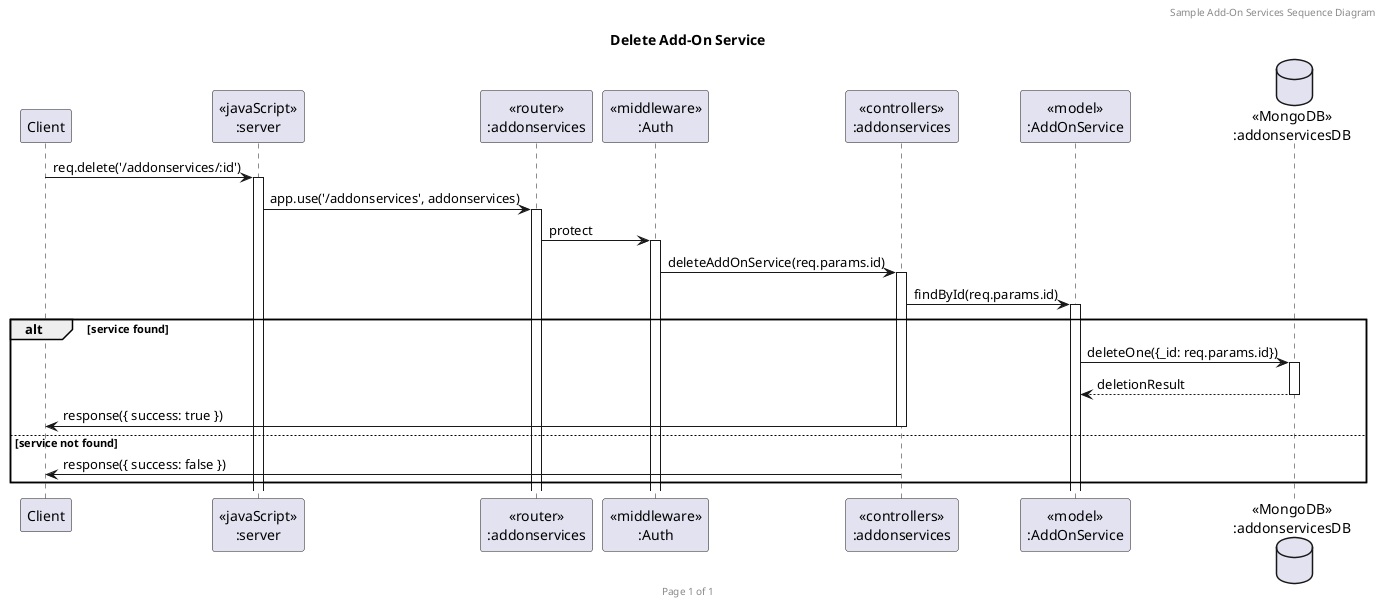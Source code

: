 @startuml Delete Add-On Service

header Sample Add-On Services Sequence Diagram
footer Page %page% of %lastpage%
title "Delete Add-On Service"

participant "Client" as client
participant "<<javaScript>>\n:server" as server
participant "<<router>>\n:addonservices" as routerAddOnServices
participant "<<middleware>>\n:Auth" as AuthMiddleware
participant "<<controllers>>\n:addonservices" as controllersAddOnServices
participant "<<model>>\n:AddOnService" as modelAddOnService
database "<<MongoDB>>\n:addonservicesDB" as AddOnServicesDatabase

client->server ++: req.delete('/addonservices/:id')
server->routerAddOnServices ++: app.use('/addonservices', addonservices)
routerAddOnServices -> AuthMiddleware ++: protect
AuthMiddleware -> controllersAddOnServices ++: deleteAddOnService(req.params.id)

controllersAddOnServices -> modelAddOnService ++: findById(req.params.id)
alt service found
    modelAddOnService -> AddOnServicesDatabase ++: deleteOne({_id: req.params.id})
    AddOnServicesDatabase --> modelAddOnService --: deletionResult
    controllersAddOnServices->client --: response({ success: true })
else service not found
    controllersAddOnServices->client --: response({ success: false })
end

@enduml
